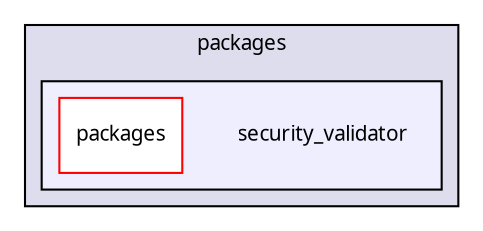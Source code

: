 digraph "packages/security/packages/security_validator/" {
  compound=true
  node [ fontsize="10", fontname="FreeSans.ttf"];
  edge [ labelfontsize="10", labelfontname="FreeSans.ttf"];
  subgraph clusterdir_239b67bf3a78692e33020e1f677189dc {
    graph [ bgcolor="#ddddee", pencolor="black", label="packages" fontname="FreeSans.ttf", fontsize="10", URL="dir_239b67bf3a78692e33020e1f677189dc.html"]
  subgraph clusterdir_a009befa4f81ae7910038c2318d66904 {
    graph [ bgcolor="#eeeeff", pencolor="black", label="" URL="dir_a009befa4f81ae7910038c2318d66904.html"];
    dir_a009befa4f81ae7910038c2318d66904 [shape=plaintext label="security_validator"];
    dir_0b502c337a4a75fa04563ef05ee8842f [shape=box label="packages" color="red" fillcolor="white" style="filled" URL="dir_0b502c337a4a75fa04563ef05ee8842f.html"];
  }
  }
}
